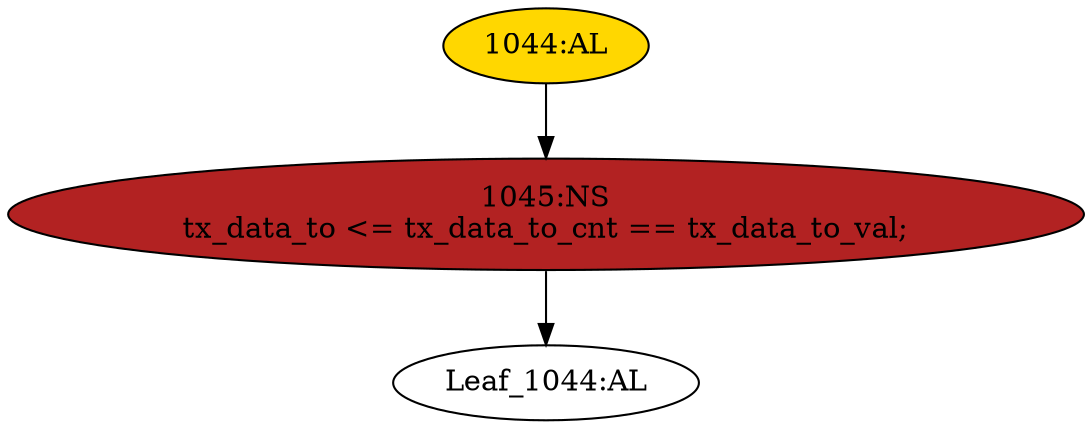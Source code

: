 strict digraph "" {
	node [label="\N"];
	"Leaf_1044:AL"	 [def_var="['tx_data_to']",
		label="Leaf_1044:AL"];
	"1045:NS"	 [ast="<pyverilog.vparser.ast.NonblockingSubstitution object at 0x7fae5e1d6150>",
		fillcolor=firebrick,
		label="1045:NS
tx_data_to <= tx_data_to_cnt == tx_data_to_val;",
		statements="[<pyverilog.vparser.ast.NonblockingSubstitution object at 0x7fae5e1d6150>]",
		style=filled,
		typ=NonblockingSubstitution];
	"1045:NS" -> "Leaf_1044:AL"	 [cond="[]",
		lineno=None];
	"1044:AL"	 [ast="<pyverilog.vparser.ast.Always object at 0x7fae5e1d6390>",
		clk_sens=True,
		fillcolor=gold,
		label="1044:AL",
		sens="['clk']",
		statements="[]",
		style=filled,
		typ=Always,
		use_var="['tx_data_to_val', 'tx_data_to_cnt']"];
	"1044:AL" -> "1045:NS"	 [cond="[]",
		lineno=None];
}
